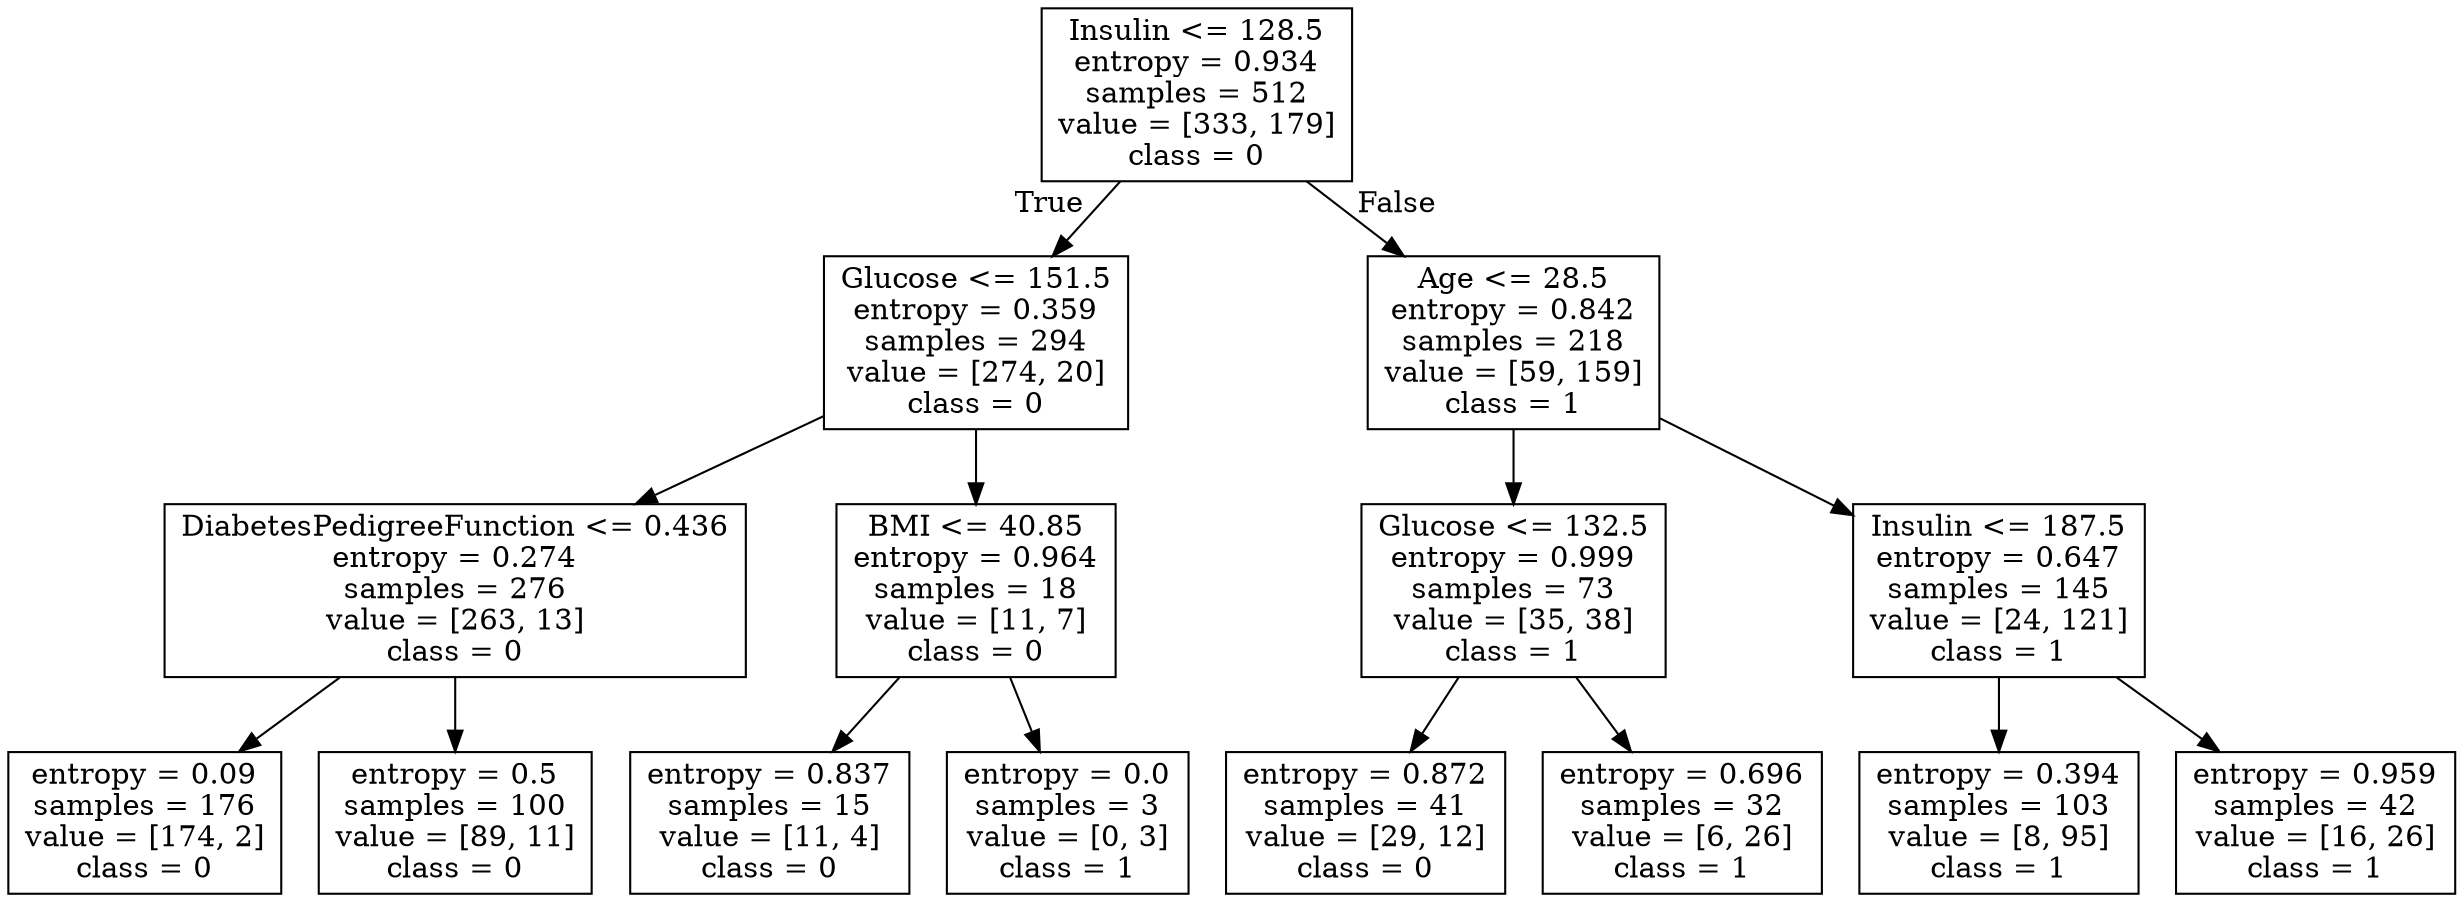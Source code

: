 digraph Tree {
node [shape=box] ;
0 [label="Insulin <= 128.5\nentropy = 0.934\nsamples = 512\nvalue = [333, 179]\nclass = 0"] ;
1 [label="Glucose <= 151.5\nentropy = 0.359\nsamples = 294\nvalue = [274, 20]\nclass = 0"] ;
0 -> 1 [labeldistance=2.5, labelangle=45, headlabel="True"] ;
2 [label="DiabetesPedigreeFunction <= 0.436\nentropy = 0.274\nsamples = 276\nvalue = [263, 13]\nclass = 0"] ;
1 -> 2 ;
3 [label="entropy = 0.09\nsamples = 176\nvalue = [174, 2]\nclass = 0"] ;
2 -> 3 ;
4 [label="entropy = 0.5\nsamples = 100\nvalue = [89, 11]\nclass = 0"] ;
2 -> 4 ;
5 [label="BMI <= 40.85\nentropy = 0.964\nsamples = 18\nvalue = [11, 7]\nclass = 0"] ;
1 -> 5 ;
6 [label="entropy = 0.837\nsamples = 15\nvalue = [11, 4]\nclass = 0"] ;
5 -> 6 ;
7 [label="entropy = 0.0\nsamples = 3\nvalue = [0, 3]\nclass = 1"] ;
5 -> 7 ;
8 [label="Age <= 28.5\nentropy = 0.842\nsamples = 218\nvalue = [59, 159]\nclass = 1"] ;
0 -> 8 [labeldistance=2.5, labelangle=-45, headlabel="False"] ;
9 [label="Glucose <= 132.5\nentropy = 0.999\nsamples = 73\nvalue = [35, 38]\nclass = 1"] ;
8 -> 9 ;
10 [label="entropy = 0.872\nsamples = 41\nvalue = [29, 12]\nclass = 0"] ;
9 -> 10 ;
11 [label="entropy = 0.696\nsamples = 32\nvalue = [6, 26]\nclass = 1"] ;
9 -> 11 ;
12 [label="Insulin <= 187.5\nentropy = 0.647\nsamples = 145\nvalue = [24, 121]\nclass = 1"] ;
8 -> 12 ;
13 [label="entropy = 0.394\nsamples = 103\nvalue = [8, 95]\nclass = 1"] ;
12 -> 13 ;
14 [label="entropy = 0.959\nsamples = 42\nvalue = [16, 26]\nclass = 1"] ;
12 -> 14 ;
}